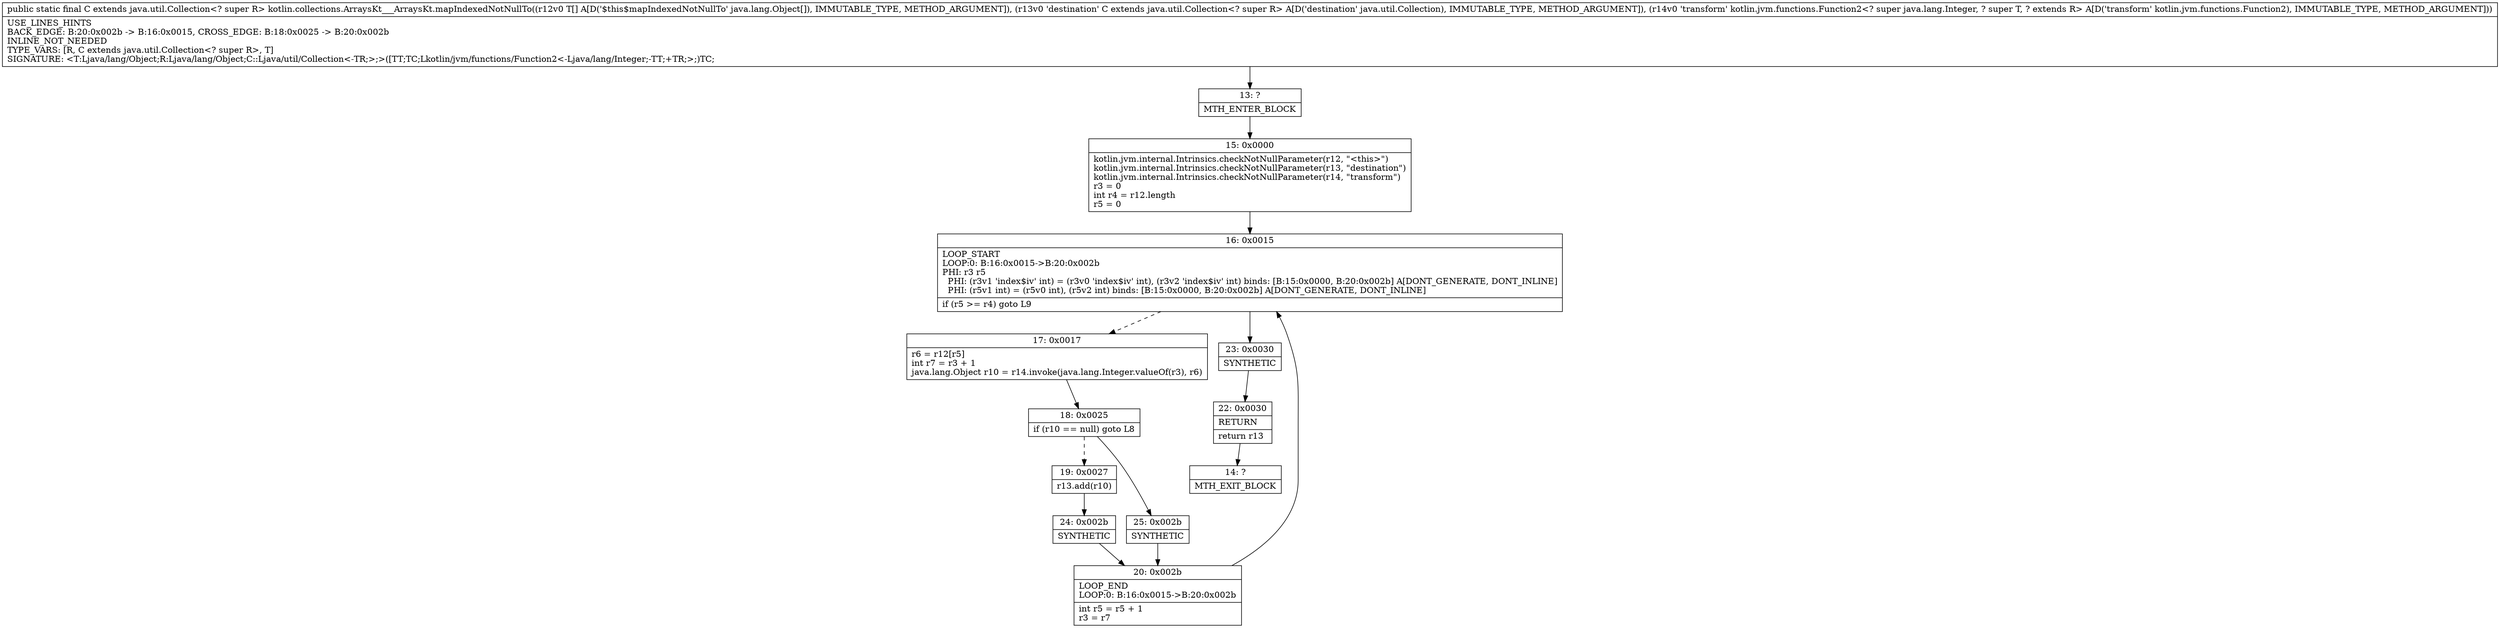 digraph "CFG forkotlin.collections.ArraysKt___ArraysKt.mapIndexedNotNullTo([Ljava\/lang\/Object;Ljava\/util\/Collection;Lkotlin\/jvm\/functions\/Function2;)Ljava\/util\/Collection;" {
Node_13 [shape=record,label="{13\:\ ?|MTH_ENTER_BLOCK\l}"];
Node_15 [shape=record,label="{15\:\ 0x0000|kotlin.jvm.internal.Intrinsics.checkNotNullParameter(r12, \"\<this\>\")\lkotlin.jvm.internal.Intrinsics.checkNotNullParameter(r13, \"destination\")\lkotlin.jvm.internal.Intrinsics.checkNotNullParameter(r14, \"transform\")\lr3 = 0\lint r4 = r12.length\lr5 = 0\l}"];
Node_16 [shape=record,label="{16\:\ 0x0015|LOOP_START\lLOOP:0: B:16:0x0015\-\>B:20:0x002b\lPHI: r3 r5 \l  PHI: (r3v1 'index$iv' int) = (r3v0 'index$iv' int), (r3v2 'index$iv' int) binds: [B:15:0x0000, B:20:0x002b] A[DONT_GENERATE, DONT_INLINE]\l  PHI: (r5v1 int) = (r5v0 int), (r5v2 int) binds: [B:15:0x0000, B:20:0x002b] A[DONT_GENERATE, DONT_INLINE]\l|if (r5 \>= r4) goto L9\l}"];
Node_17 [shape=record,label="{17\:\ 0x0017|r6 = r12[r5]\lint r7 = r3 + 1\ljava.lang.Object r10 = r14.invoke(java.lang.Integer.valueOf(r3), r6)\l}"];
Node_18 [shape=record,label="{18\:\ 0x0025|if (r10 == null) goto L8\l}"];
Node_19 [shape=record,label="{19\:\ 0x0027|r13.add(r10)\l}"];
Node_24 [shape=record,label="{24\:\ 0x002b|SYNTHETIC\l}"];
Node_20 [shape=record,label="{20\:\ 0x002b|LOOP_END\lLOOP:0: B:16:0x0015\-\>B:20:0x002b\l|int r5 = r5 + 1\lr3 = r7\l}"];
Node_25 [shape=record,label="{25\:\ 0x002b|SYNTHETIC\l}"];
Node_23 [shape=record,label="{23\:\ 0x0030|SYNTHETIC\l}"];
Node_22 [shape=record,label="{22\:\ 0x0030|RETURN\l|return r13\l}"];
Node_14 [shape=record,label="{14\:\ ?|MTH_EXIT_BLOCK\l}"];
MethodNode[shape=record,label="{public static final C extends java.util.Collection\<? super R\> kotlin.collections.ArraysKt___ArraysKt.mapIndexedNotNullTo((r12v0 T[] A[D('$this$mapIndexedNotNullTo' java.lang.Object[]), IMMUTABLE_TYPE, METHOD_ARGUMENT]), (r13v0 'destination' C extends java.util.Collection\<? super R\> A[D('destination' java.util.Collection), IMMUTABLE_TYPE, METHOD_ARGUMENT]), (r14v0 'transform' kotlin.jvm.functions.Function2\<? super java.lang.Integer, ? super T, ? extends R\> A[D('transform' kotlin.jvm.functions.Function2), IMMUTABLE_TYPE, METHOD_ARGUMENT]))  | USE_LINES_HINTS\lBACK_EDGE: B:20:0x002b \-\> B:16:0x0015, CROSS_EDGE: B:18:0x0025 \-\> B:20:0x002b\lINLINE_NOT_NEEDED\lTYPE_VARS: [R, C extends java.util.Collection\<? super R\>, T]\lSIGNATURE: \<T:Ljava\/lang\/Object;R:Ljava\/lang\/Object;C::Ljava\/util\/Collection\<\-TR;\>;\>([TT;TC;Lkotlin\/jvm\/functions\/Function2\<\-Ljava\/lang\/Integer;\-TT;+TR;\>;)TC;\l}"];
MethodNode -> Node_13;Node_13 -> Node_15;
Node_15 -> Node_16;
Node_16 -> Node_17[style=dashed];
Node_16 -> Node_23;
Node_17 -> Node_18;
Node_18 -> Node_19[style=dashed];
Node_18 -> Node_25;
Node_19 -> Node_24;
Node_24 -> Node_20;
Node_20 -> Node_16;
Node_25 -> Node_20;
Node_23 -> Node_22;
Node_22 -> Node_14;
}

